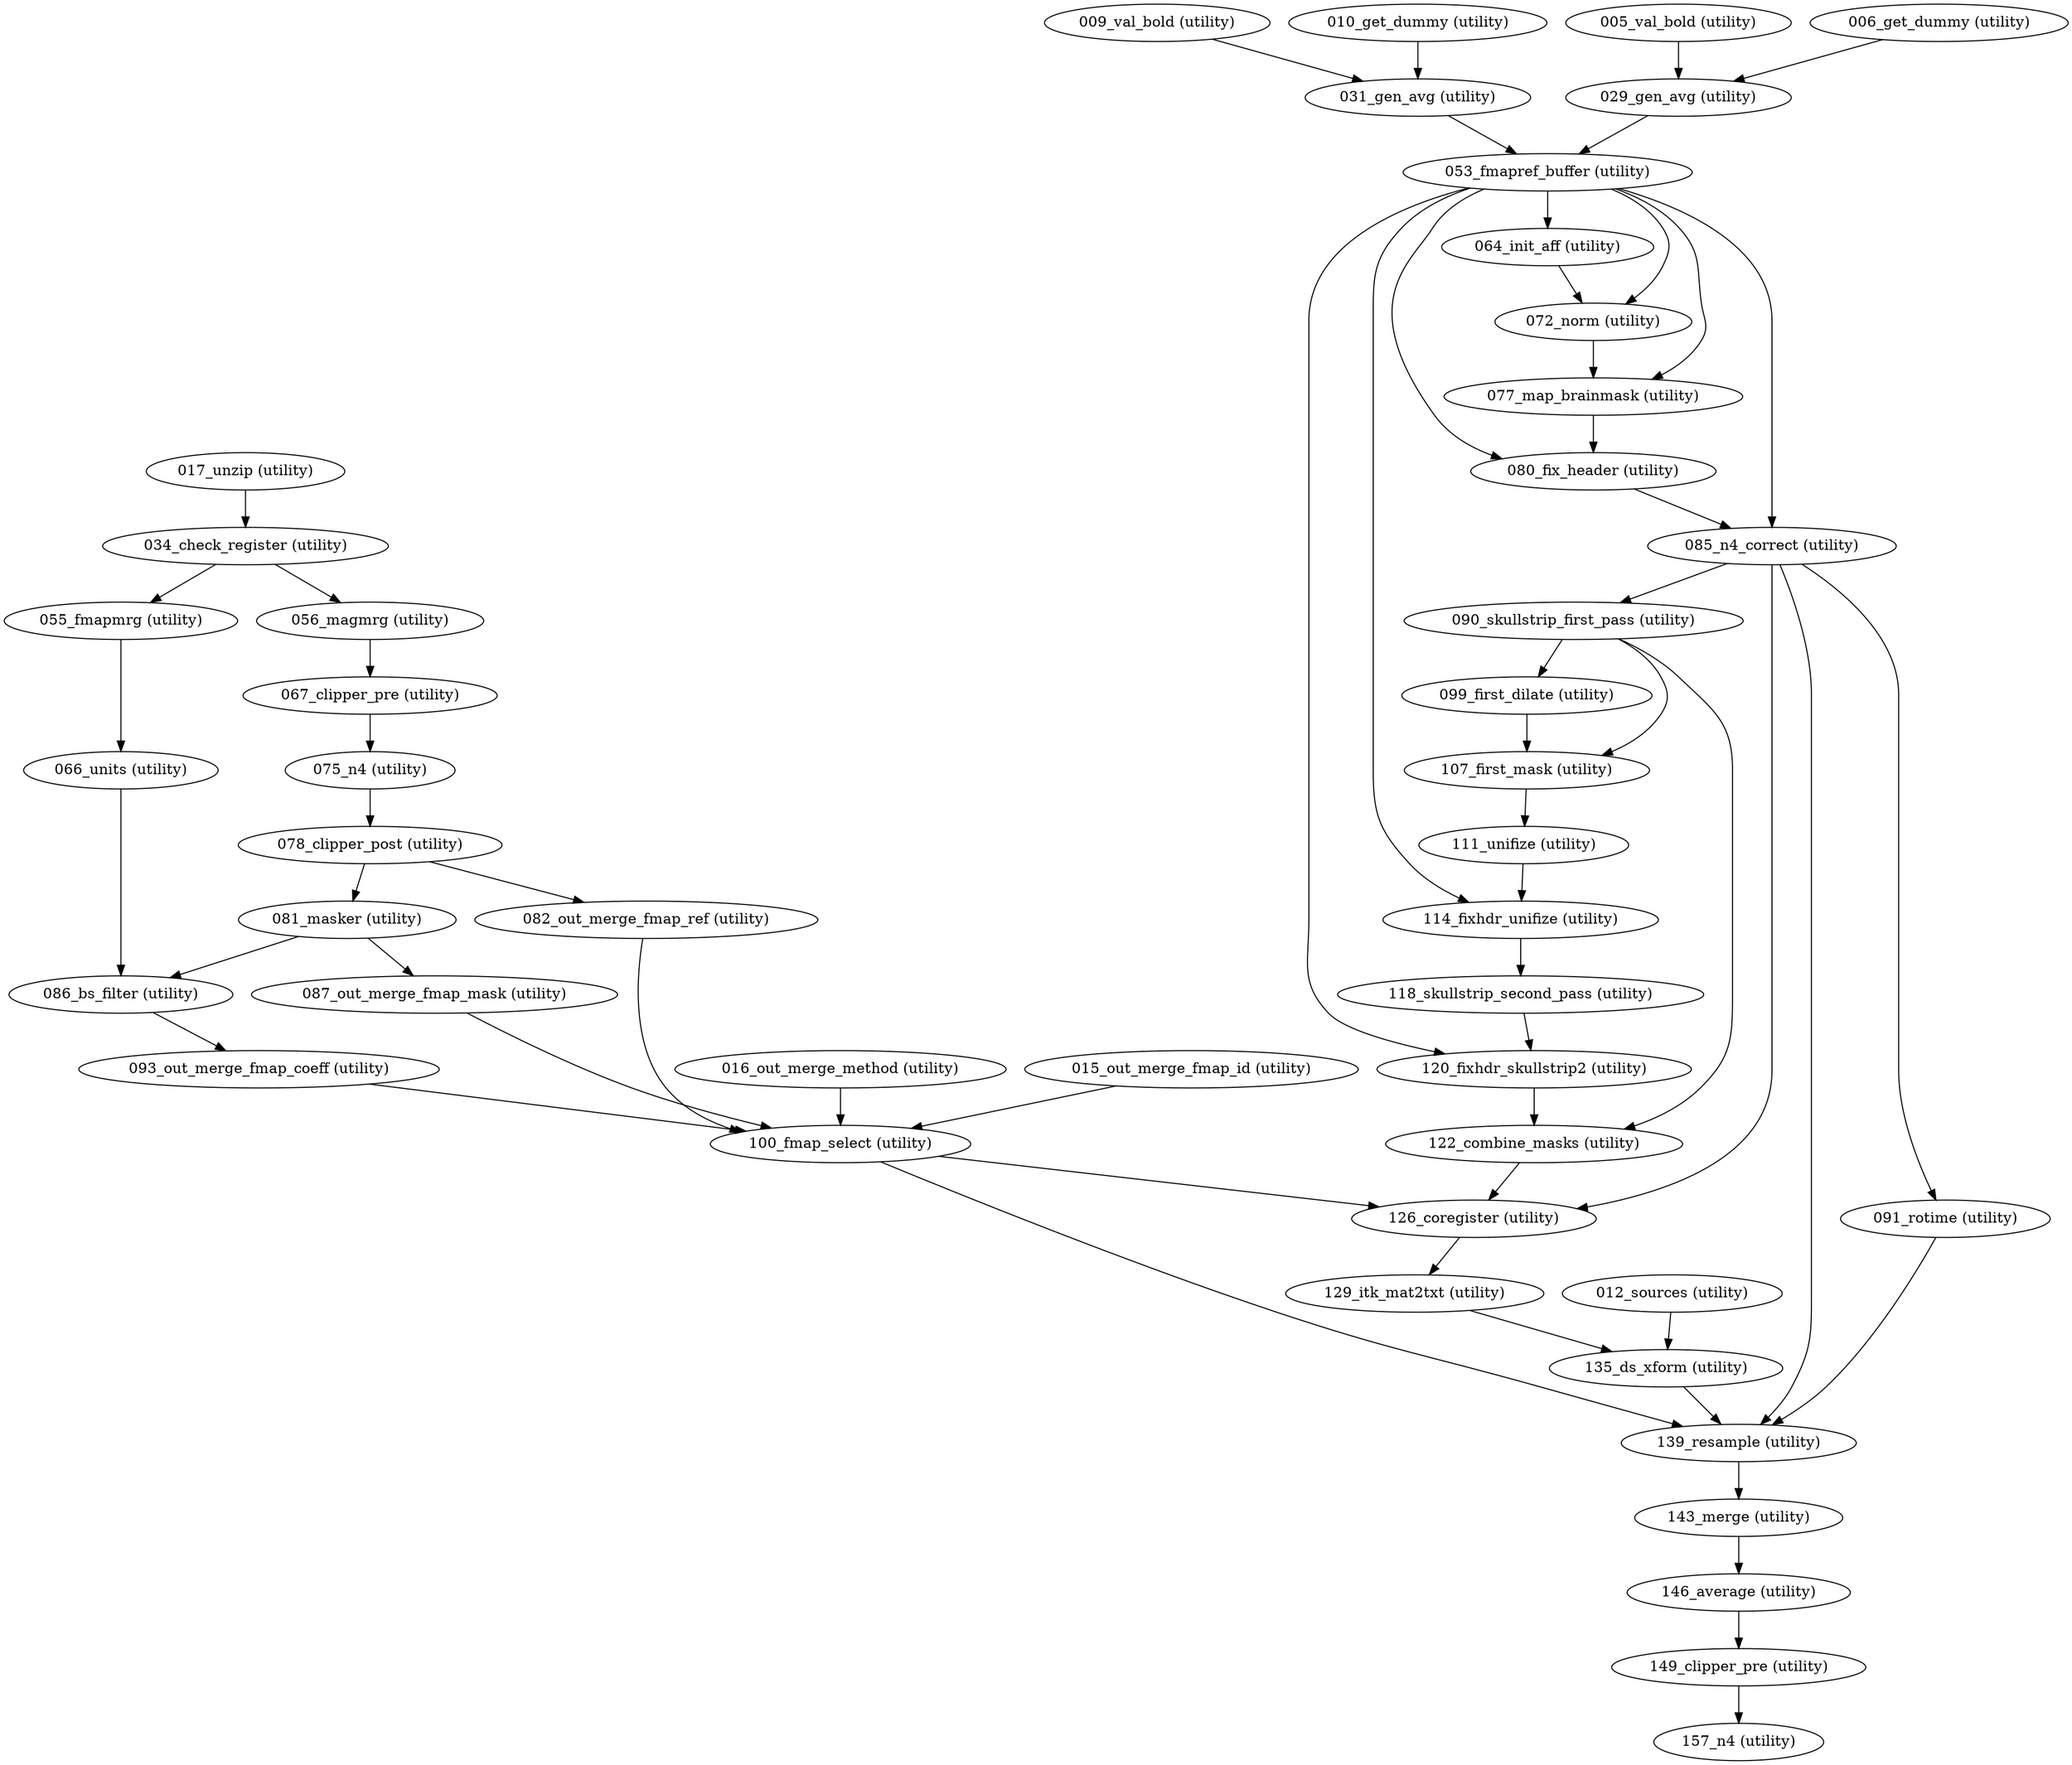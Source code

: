 strict digraph {
"149_clipper_pre (utility)";
"157_n4 (utility)";
"146_average (utility)";
"143_merge (utility)";
"139_resample (utility)";
"091_rotime (utility)";
"085_n4_correct (utility)";
"126_coregister (utility)";
"090_skullstrip_first_pass (utility)";
"100_fmap_select (utility)";
"135_ds_xform (utility)";
"080_fix_header (utility)";
"053_fmapref_buffer (utility)";
"077_map_brainmask (utility)";
"072_norm (utility)";
"064_init_aff (utility)";
"120_fixhdr_skullstrip2 (utility)";
"114_fixhdr_unifize (utility)";
"082_out_merge_fmap_ref (utility)";
"093_out_merge_fmap_coeff (utility)";
"087_out_merge_fmap_mask (utility)";
"016_out_merge_method (utility)";
"015_out_merge_fmap_id (utility)";
"012_sources (utility)";
"129_itk_mat2txt (utility)";
"031_gen_avg (utility)";
"029_gen_avg (utility)";
"078_clipper_post (utility)";
"081_masker (utility)";
"086_bs_filter (utility)";
"009_val_bold (utility)";
"010_get_dummy (utility)";
"005_val_bold (utility)";
"006_get_dummy (utility)";
"075_n4 (utility)";
"066_units (utility)";
"122_combine_masks (utility)";
"067_clipper_pre (utility)";
"055_fmapmrg (utility)";
"107_first_mask (utility)";
"099_first_dilate (utility)";
"056_magmrg (utility)";
"034_check_register (utility)";
"118_skullstrip_second_pass (utility)";
"017_unzip (utility)";
"111_unifize (utility)";
"149_clipper_pre (utility)" -> "157_n4 (utility)";
"146_average (utility)" -> "149_clipper_pre (utility)";
"143_merge (utility)" -> "146_average (utility)";
"139_resample (utility)" -> "143_merge (utility)";
"091_rotime (utility)" -> "139_resample (utility)";
"085_n4_correct (utility)" -> "139_resample (utility)";
"085_n4_correct (utility)" -> "091_rotime (utility)";
"085_n4_correct (utility)" -> "126_coregister (utility)";
"085_n4_correct (utility)" -> "090_skullstrip_first_pass (utility)";
"126_coregister (utility)" -> "129_itk_mat2txt (utility)";
"090_skullstrip_first_pass (utility)" -> "122_combine_masks (utility)";
"090_skullstrip_first_pass (utility)" -> "107_first_mask (utility)";
"090_skullstrip_first_pass (utility)" -> "099_first_dilate (utility)";
"100_fmap_select (utility)" -> "139_resample (utility)";
"100_fmap_select (utility)" -> "126_coregister (utility)";
"135_ds_xform (utility)" -> "139_resample (utility)";
"080_fix_header (utility)" -> "085_n4_correct (utility)";
"053_fmapref_buffer (utility)" -> "085_n4_correct (utility)";
"053_fmapref_buffer (utility)" -> "080_fix_header (utility)";
"053_fmapref_buffer (utility)" -> "077_map_brainmask (utility)";
"053_fmapref_buffer (utility)" -> "072_norm (utility)";
"053_fmapref_buffer (utility)" -> "064_init_aff (utility)";
"053_fmapref_buffer (utility)" -> "120_fixhdr_skullstrip2 (utility)";
"053_fmapref_buffer (utility)" -> "114_fixhdr_unifize (utility)";
"077_map_brainmask (utility)" -> "080_fix_header (utility)";
"072_norm (utility)" -> "077_map_brainmask (utility)";
"064_init_aff (utility)" -> "072_norm (utility)";
"120_fixhdr_skullstrip2 (utility)" -> "122_combine_masks (utility)";
"114_fixhdr_unifize (utility)" -> "118_skullstrip_second_pass (utility)";
"082_out_merge_fmap_ref (utility)" -> "100_fmap_select (utility)";
"093_out_merge_fmap_coeff (utility)" -> "100_fmap_select (utility)";
"087_out_merge_fmap_mask (utility)" -> "100_fmap_select (utility)";
"016_out_merge_method (utility)" -> "100_fmap_select (utility)";
"015_out_merge_fmap_id (utility)" -> "100_fmap_select (utility)";
"012_sources (utility)" -> "135_ds_xform (utility)";
"129_itk_mat2txt (utility)" -> "135_ds_xform (utility)";
"031_gen_avg (utility)" -> "053_fmapref_buffer (utility)";
"029_gen_avg (utility)" -> "053_fmapref_buffer (utility)";
"078_clipper_post (utility)" -> "082_out_merge_fmap_ref (utility)";
"078_clipper_post (utility)" -> "081_masker (utility)";
"081_masker (utility)" -> "087_out_merge_fmap_mask (utility)";
"081_masker (utility)" -> "086_bs_filter (utility)";
"086_bs_filter (utility)" -> "093_out_merge_fmap_coeff (utility)";
"009_val_bold (utility)" -> "031_gen_avg (utility)";
"010_get_dummy (utility)" -> "031_gen_avg (utility)";
"005_val_bold (utility)" -> "029_gen_avg (utility)";
"006_get_dummy (utility)" -> "029_gen_avg (utility)";
"075_n4 (utility)" -> "078_clipper_post (utility)";
"066_units (utility)" -> "086_bs_filter (utility)";
"122_combine_masks (utility)" -> "126_coregister (utility)";
"067_clipper_pre (utility)" -> "075_n4 (utility)";
"055_fmapmrg (utility)" -> "066_units (utility)";
"107_first_mask (utility)" -> "111_unifize (utility)";
"099_first_dilate (utility)" -> "107_first_mask (utility)";
"056_magmrg (utility)" -> "067_clipper_pre (utility)";
"034_check_register (utility)" -> "055_fmapmrg (utility)";
"034_check_register (utility)" -> "056_magmrg (utility)";
"118_skullstrip_second_pass (utility)" -> "120_fixhdr_skullstrip2 (utility)";
"017_unzip (utility)" -> "034_check_register (utility)";
"111_unifize (utility)" -> "114_fixhdr_unifize (utility)";
}
